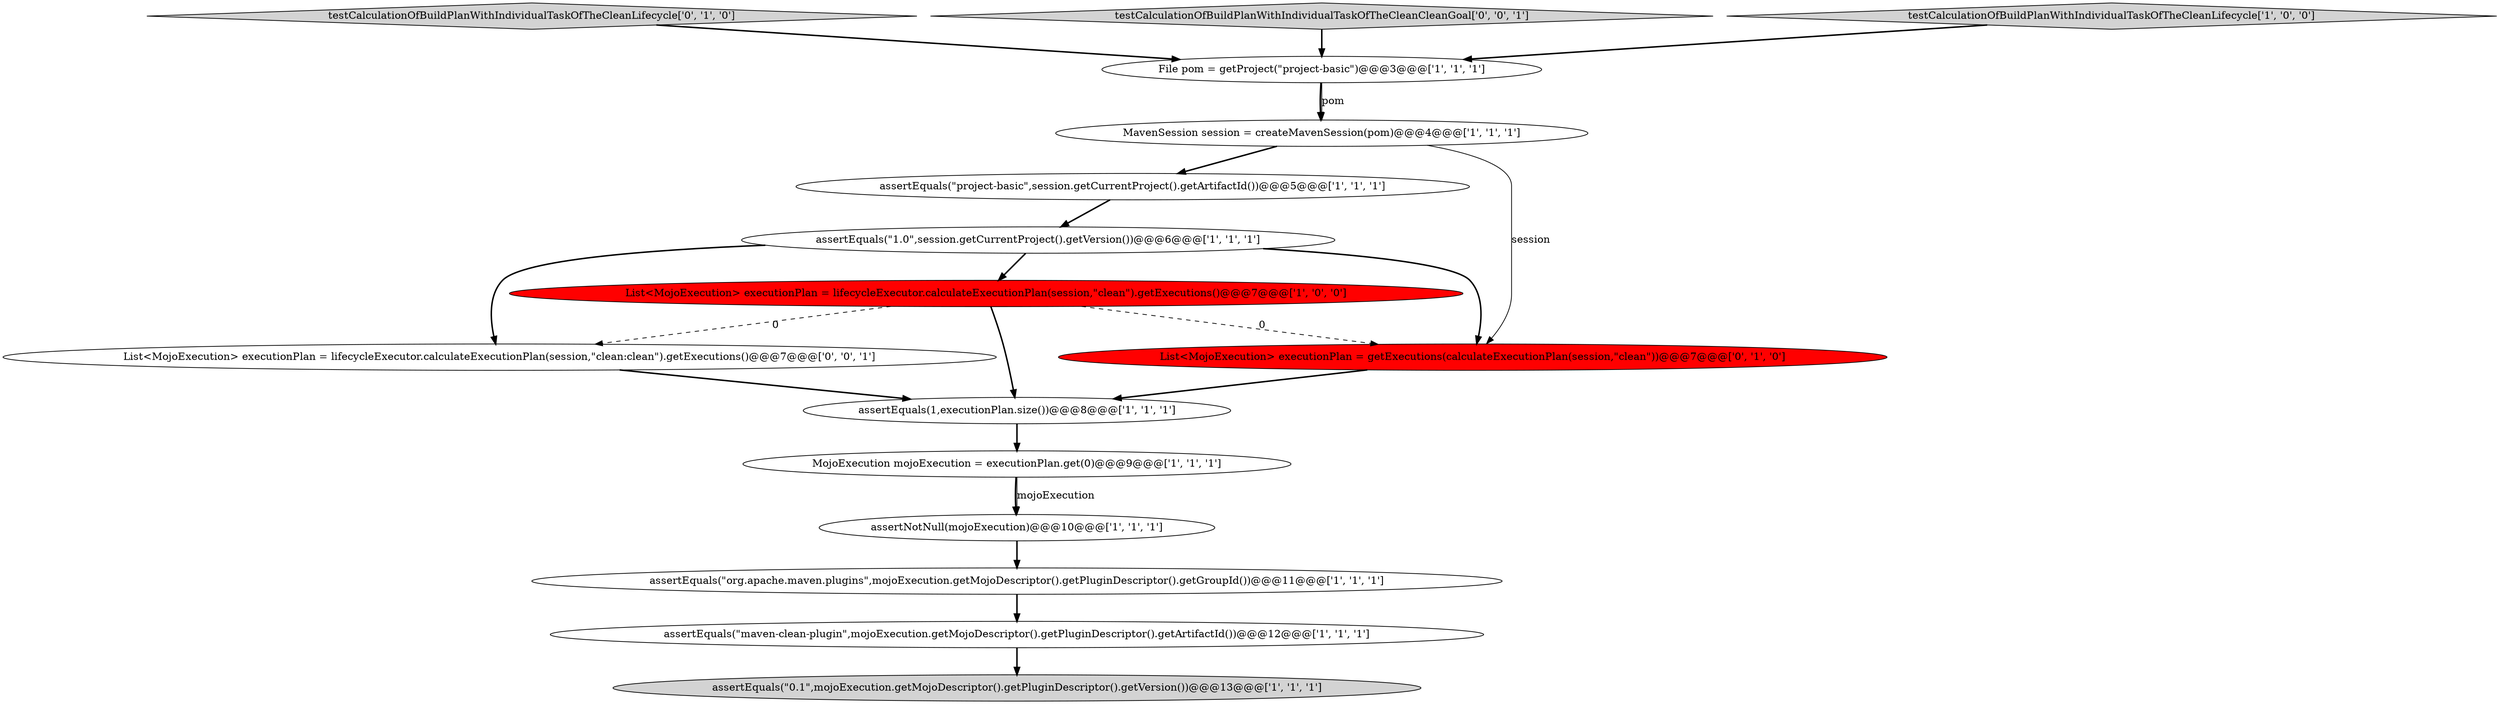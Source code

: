 digraph {
9 [style = filled, label = "File pom = getProject(\"project-basic\")@@@3@@@['1', '1', '1']", fillcolor = white, shape = ellipse image = "AAA0AAABBB1BBB"];
6 [style = filled, label = "assertEquals(\"maven-clean-plugin\",mojoExecution.getMojoDescriptor().getPluginDescriptor().getArtifactId())@@@12@@@['1', '1', '1']", fillcolor = white, shape = ellipse image = "AAA0AAABBB1BBB"];
15 [style = filled, label = "List<MojoExecution> executionPlan = lifecycleExecutor.calculateExecutionPlan(session,\"clean:clean\").getExecutions()@@@7@@@['0', '0', '1']", fillcolor = white, shape = ellipse image = "AAA0AAABBB3BBB"];
3 [style = filled, label = "assertNotNull(mojoExecution)@@@10@@@['1', '1', '1']", fillcolor = white, shape = ellipse image = "AAA0AAABBB1BBB"];
5 [style = filled, label = "List<MojoExecution> executionPlan = lifecycleExecutor.calculateExecutionPlan(session,\"clean\").getExecutions()@@@7@@@['1', '0', '0']", fillcolor = red, shape = ellipse image = "AAA1AAABBB1BBB"];
7 [style = filled, label = "MavenSession session = createMavenSession(pom)@@@4@@@['1', '1', '1']", fillcolor = white, shape = ellipse image = "AAA0AAABBB1BBB"];
13 [style = filled, label = "testCalculationOfBuildPlanWithIndividualTaskOfTheCleanLifecycle['0', '1', '0']", fillcolor = lightgray, shape = diamond image = "AAA0AAABBB2BBB"];
14 [style = filled, label = "testCalculationOfBuildPlanWithIndividualTaskOfTheCleanCleanGoal['0', '0', '1']", fillcolor = lightgray, shape = diamond image = "AAA0AAABBB3BBB"];
1 [style = filled, label = "testCalculationOfBuildPlanWithIndividualTaskOfTheCleanLifecycle['1', '0', '0']", fillcolor = lightgray, shape = diamond image = "AAA0AAABBB1BBB"];
2 [style = filled, label = "assertEquals(\"1.0\",session.getCurrentProject().getVersion())@@@6@@@['1', '1', '1']", fillcolor = white, shape = ellipse image = "AAA0AAABBB1BBB"];
11 [style = filled, label = "assertEquals(1,executionPlan.size())@@@8@@@['1', '1', '1']", fillcolor = white, shape = ellipse image = "AAA0AAABBB1BBB"];
12 [style = filled, label = "List<MojoExecution> executionPlan = getExecutions(calculateExecutionPlan(session,\"clean\"))@@@7@@@['0', '1', '0']", fillcolor = red, shape = ellipse image = "AAA1AAABBB2BBB"];
4 [style = filled, label = "assertEquals(\"project-basic\",session.getCurrentProject().getArtifactId())@@@5@@@['1', '1', '1']", fillcolor = white, shape = ellipse image = "AAA0AAABBB1BBB"];
10 [style = filled, label = "assertEquals(\"0.1\",mojoExecution.getMojoDescriptor().getPluginDescriptor().getVersion())@@@13@@@['1', '1', '1']", fillcolor = lightgray, shape = ellipse image = "AAA0AAABBB1BBB"];
0 [style = filled, label = "assertEquals(\"org.apache.maven.plugins\",mojoExecution.getMojoDescriptor().getPluginDescriptor().getGroupId())@@@11@@@['1', '1', '1']", fillcolor = white, shape = ellipse image = "AAA0AAABBB1BBB"];
8 [style = filled, label = "MojoExecution mojoExecution = executionPlan.get(0)@@@9@@@['1', '1', '1']", fillcolor = white, shape = ellipse image = "AAA0AAABBB1BBB"];
5->12 [style = dashed, label="0"];
0->6 [style = bold, label=""];
8->3 [style = bold, label=""];
12->11 [style = bold, label=""];
4->2 [style = bold, label=""];
7->4 [style = bold, label=""];
9->7 [style = bold, label=""];
1->9 [style = bold, label=""];
3->0 [style = bold, label=""];
2->12 [style = bold, label=""];
9->7 [style = solid, label="pom"];
15->11 [style = bold, label=""];
6->10 [style = bold, label=""];
2->15 [style = bold, label=""];
11->8 [style = bold, label=""];
14->9 [style = bold, label=""];
7->12 [style = solid, label="session"];
5->11 [style = bold, label=""];
13->9 [style = bold, label=""];
5->15 [style = dashed, label="0"];
8->3 [style = solid, label="mojoExecution"];
2->5 [style = bold, label=""];
}
